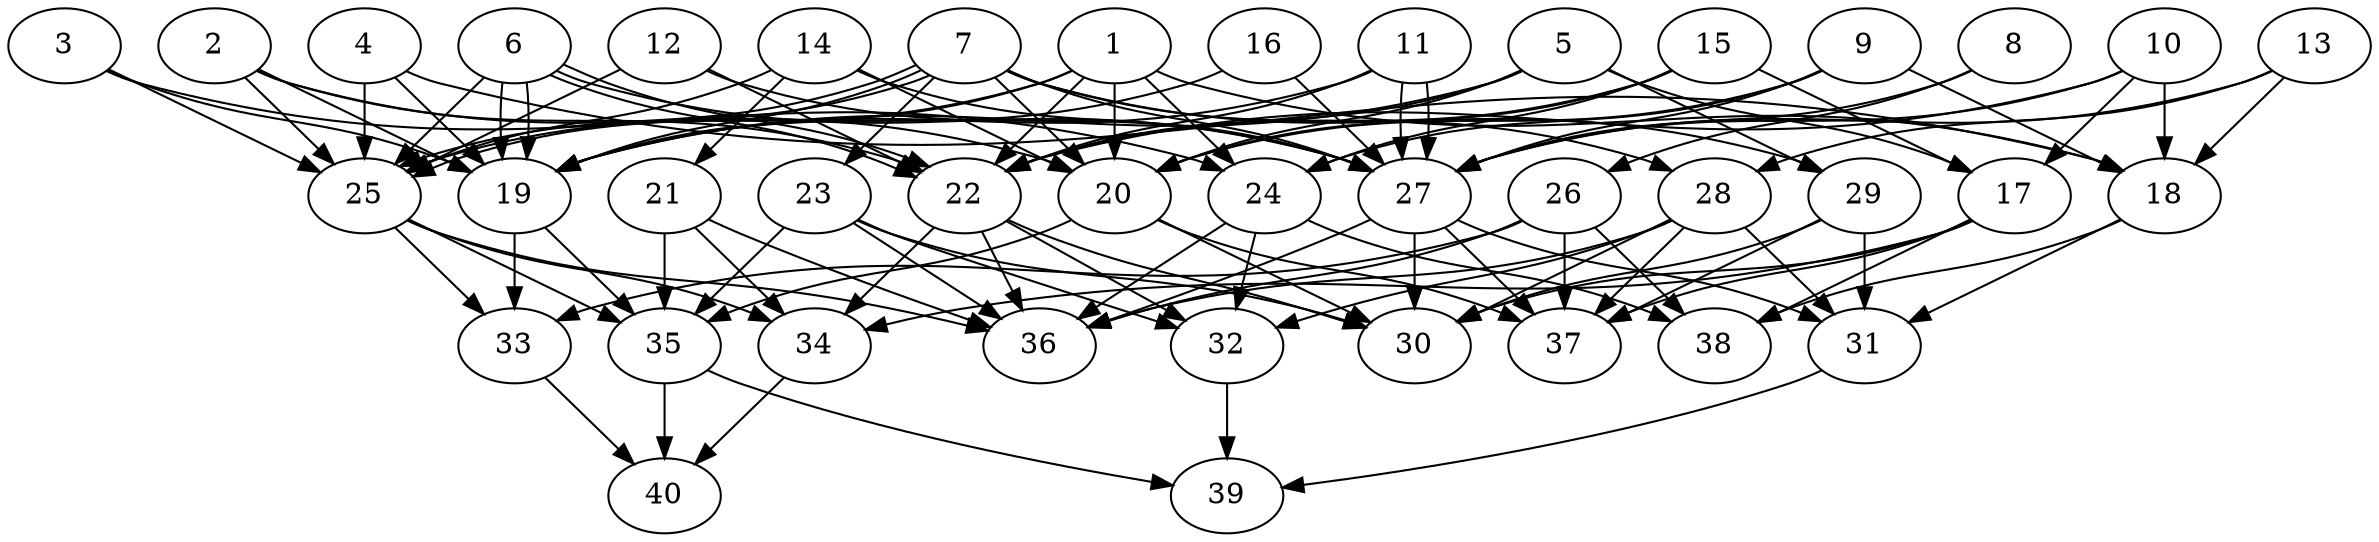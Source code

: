// DAG automatically generated by daggen at Thu Oct  3 14:06:49 2019
// ./daggen --dot -n 40 --ccr 0.3 --fat 0.7 --regular 0.7 --density 0.7 --mindata 5242880 --maxdata 52428800 
digraph G {
  1 [size="166379520", alpha="0.03", expect_size="49913856"] 
  1 -> 18 [size ="49913856"]
  1 -> 19 [size ="49913856"]
  1 -> 20 [size ="49913856"]
  1 -> 22 [size ="49913856"]
  1 -> 24 [size ="49913856"]
  1 -> 25 [size ="49913856"]
  2 [size="28791467", alpha="0.08", expect_size="8637440"] 
  2 -> 19 [size ="8637440"]
  2 -> 20 [size ="8637440"]
  2 -> 22 [size ="8637440"]
  2 -> 25 [size ="8637440"]
  3 [size="172369920", alpha="0.11", expect_size="51710976"] 
  3 -> 19 [size ="51710976"]
  3 -> 24 [size ="51710976"]
  3 -> 25 [size ="51710976"]
  4 [size="124306773", alpha="0.08", expect_size="37292032"] 
  4 -> 18 [size ="37292032"]
  4 -> 19 [size ="37292032"]
  4 -> 25 [size ="37292032"]
  5 [size="124610560", alpha="0.00", expect_size="37383168"] 
  5 -> 17 [size ="37383168"]
  5 -> 19 [size ="37383168"]
  5 -> 20 [size ="37383168"]
  5 -> 22 [size ="37383168"]
  5 -> 29 [size ="37383168"]
  6 [size="29276160", alpha="0.00", expect_size="8782848"] 
  6 -> 19 [size ="8782848"]
  6 -> 19 [size ="8782848"]
  6 -> 22 [size ="8782848"]
  6 -> 22 [size ="8782848"]
  6 -> 25 [size ="8782848"]
  6 -> 27 [size ="8782848"]
  7 [size="133266773", alpha="0.19", expect_size="39980032"] 
  7 -> 19 [size ="39980032"]
  7 -> 20 [size ="39980032"]
  7 -> 23 [size ="39980032"]
  7 -> 25 [size ="39980032"]
  7 -> 25 [size ="39980032"]
  7 -> 27 [size ="39980032"]
  7 -> 28 [size ="39980032"]
  7 -> 29 [size ="39980032"]
  8 [size="113076907", alpha="0.15", expect_size="33923072"] 
  8 -> 26 [size ="33923072"]
  8 -> 27 [size ="33923072"]
  9 [size="134137173", alpha="0.08", expect_size="40241152"] 
  9 -> 18 [size ="40241152"]
  9 -> 20 [size ="40241152"]
  9 -> 24 [size ="40241152"]
  9 -> 27 [size ="40241152"]
  10 [size="126610773", alpha="0.08", expect_size="37983232"] 
  10 -> 17 [size ="37983232"]
  10 -> 18 [size ="37983232"]
  10 -> 22 [size ="37983232"]
  10 -> 27 [size ="37983232"]
  11 [size="128348160", alpha="0.14", expect_size="38504448"] 
  11 -> 19 [size ="38504448"]
  11 -> 22 [size ="38504448"]
  11 -> 27 [size ="38504448"]
  11 -> 27 [size ="38504448"]
  12 [size="152579413", alpha="0.17", expect_size="45773824"] 
  12 -> 22 [size ="45773824"]
  12 -> 25 [size ="45773824"]
  12 -> 27 [size ="45773824"]
  13 [size="60999680", alpha="0.19", expect_size="18299904"] 
  13 -> 18 [size ="18299904"]
  13 -> 27 [size ="18299904"]
  13 -> 28 [size ="18299904"]
  14 [size="149630293", alpha="0.13", expect_size="44889088"] 
  14 -> 20 [size ="44889088"]
  14 -> 21 [size ="44889088"]
  14 -> 25 [size ="44889088"]
  14 -> 27 [size ="44889088"]
  15 [size="51729067", alpha="0.19", expect_size="15518720"] 
  15 -> 17 [size ="15518720"]
  15 -> 20 [size ="15518720"]
  15 -> 22 [size ="15518720"]
  15 -> 24 [size ="15518720"]
  16 [size="55616853", alpha="0.10", expect_size="16685056"] 
  16 -> 19 [size ="16685056"]
  16 -> 27 [size ="16685056"]
  17 [size="57026560", alpha="0.04", expect_size="17107968"] 
  17 -> 30 [size ="17107968"]
  17 -> 34 [size ="17107968"]
  17 -> 37 [size ="17107968"]
  17 -> 38 [size ="17107968"]
  18 [size="47196160", alpha="0.07", expect_size="14158848"] 
  18 -> 31 [size ="14158848"]
  18 -> 38 [size ="14158848"]
  19 [size="166400000", alpha="0.18", expect_size="49920000"] 
  19 -> 33 [size ="49920000"]
  19 -> 35 [size ="49920000"]
  20 [size="70345387", alpha="0.19", expect_size="21103616"] 
  20 -> 30 [size ="21103616"]
  20 -> 35 [size ="21103616"]
  20 -> 37 [size ="21103616"]
  21 [size="135669760", alpha="0.19", expect_size="40700928"] 
  21 -> 34 [size ="40700928"]
  21 -> 35 [size ="40700928"]
  21 -> 36 [size ="40700928"]
  22 [size="90060800", alpha="0.00", expect_size="27018240"] 
  22 -> 30 [size ="27018240"]
  22 -> 32 [size ="27018240"]
  22 -> 34 [size ="27018240"]
  22 -> 36 [size ="27018240"]
  23 [size="70215680", alpha="0.02", expect_size="21064704"] 
  23 -> 30 [size ="21064704"]
  23 -> 32 [size ="21064704"]
  23 -> 35 [size ="21064704"]
  23 -> 36 [size ="21064704"]
  24 [size="60958720", alpha="0.17", expect_size="18287616"] 
  24 -> 32 [size ="18287616"]
  24 -> 36 [size ="18287616"]
  24 -> 38 [size ="18287616"]
  25 [size="159392427", alpha="0.05", expect_size="47817728"] 
  25 -> 33 [size ="47817728"]
  25 -> 34 [size ="47817728"]
  25 -> 35 [size ="47817728"]
  25 -> 36 [size ="47817728"]
  26 [size="154832213", alpha="0.15", expect_size="46449664"] 
  26 -> 33 [size ="46449664"]
  26 -> 36 [size ="46449664"]
  26 -> 37 [size ="46449664"]
  26 -> 38 [size ="46449664"]
  27 [size="79336107", alpha="0.20", expect_size="23800832"] 
  27 -> 30 [size ="23800832"]
  27 -> 31 [size ="23800832"]
  27 -> 36 [size ="23800832"]
  27 -> 37 [size ="23800832"]
  28 [size="107489280", alpha="0.17", expect_size="32246784"] 
  28 -> 30 [size ="32246784"]
  28 -> 31 [size ="32246784"]
  28 -> 32 [size ="32246784"]
  28 -> 36 [size ="32246784"]
  28 -> 37 [size ="32246784"]
  29 [size="163324587", alpha="0.08", expect_size="48997376"] 
  29 -> 30 [size ="48997376"]
  29 -> 31 [size ="48997376"]
  29 -> 37 [size ="48997376"]
  30 [size="144192853", alpha="0.14", expect_size="43257856"] 
  31 [size="134536533", alpha="0.14", expect_size="40360960"] 
  31 -> 39 [size ="40360960"]
  32 [size="125979307", alpha="0.10", expect_size="37793792"] 
  32 -> 39 [size ="37793792"]
  33 [size="129832960", alpha="0.13", expect_size="38949888"] 
  33 -> 40 [size ="38949888"]
  34 [size="143704747", alpha="0.12", expect_size="43111424"] 
  34 -> 40 [size ="43111424"]
  35 [size="117142187", alpha="0.16", expect_size="35142656"] 
  35 -> 39 [size ="35142656"]
  35 -> 40 [size ="35142656"]
  36 [size="157282987", alpha="0.04", expect_size="47184896"] 
  37 [size="118633813", alpha="0.17", expect_size="35590144"] 
  38 [size="116995413", alpha="0.15", expect_size="35098624"] 
  39 [size="90678613", alpha="0.11", expect_size="27203584"] 
  40 [size="156347733", alpha="0.14", expect_size="46904320"] 
}
